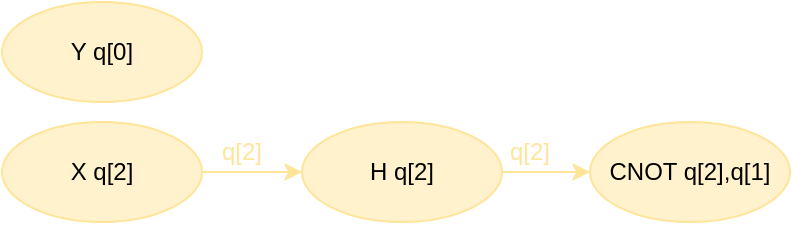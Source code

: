 <mxfile version="21.3.3" type="github">
  <diagram name="第 1 页" id="lV_z2JLoBa8YrTkMGzXM">
    <mxGraphModel dx="954" dy="620" grid="1" gridSize="10" guides="1" tooltips="1" connect="1" arrows="1" fold="1" page="1" pageScale="1" pageWidth="827" pageHeight="1169" math="0" shadow="0">
      <root>
        <mxCell id="0" />
        <mxCell id="1" parent="0" />
        <mxCell id="sAkVM4_gwLUQx74Tj24Q-17" value="Y q[0]" style="ellipse;whiteSpace=wrap;html=1;strokeColor=#FFE599;fillColor=#FFF2CC;" parent="1" vertex="1">
          <mxGeometry x="150" y="470" width="100" height="50" as="geometry" />
        </mxCell>
        <mxCell id="sAkVM4_gwLUQx74Tj24Q-22" style="edgeStyle=orthogonalEdgeStyle;rounded=0;orthogonalLoop=1;jettySize=auto;html=1;exitX=1;exitY=0.5;exitDx=0;exitDy=0;entryX=0;entryY=0.5;entryDx=0;entryDy=0;strokeColor=#FFE599;" parent="1" source="sAkVM4_gwLUQx74Tj24Q-18" target="sAkVM4_gwLUQx74Tj24Q-20" edge="1">
          <mxGeometry relative="1" as="geometry" />
        </mxCell>
        <mxCell id="sAkVM4_gwLUQx74Tj24Q-18" value="H q[2]" style="ellipse;whiteSpace=wrap;html=1;strokeColor=#FFE599;fillColor=#FFF2CC;" parent="1" vertex="1">
          <mxGeometry x="300" y="530" width="100" height="50" as="geometry" />
        </mxCell>
        <mxCell id="sAkVM4_gwLUQx74Tj24Q-21" style="edgeStyle=orthogonalEdgeStyle;rounded=0;orthogonalLoop=1;jettySize=auto;html=1;exitX=1;exitY=0.5;exitDx=0;exitDy=0;entryX=0;entryY=0.5;entryDx=0;entryDy=0;strokeColor=#FFE599;" parent="1" source="sAkVM4_gwLUQx74Tj24Q-19" target="sAkVM4_gwLUQx74Tj24Q-18" edge="1">
          <mxGeometry relative="1" as="geometry" />
        </mxCell>
        <mxCell id="sAkVM4_gwLUQx74Tj24Q-19" value="X q[2]" style="ellipse;whiteSpace=wrap;html=1;strokeColor=#FFE599;fillColor=#FFF2CC;" parent="1" vertex="1">
          <mxGeometry x="150" y="530" width="100" height="50" as="geometry" />
        </mxCell>
        <mxCell id="sAkVM4_gwLUQx74Tj24Q-20" value="CNOT q[2],q[1]" style="ellipse;whiteSpace=wrap;html=1;strokeColor=#FFE599;fillColor=#FFF2CC;" parent="1" vertex="1">
          <mxGeometry x="444" y="530" width="100" height="50" as="geometry" />
        </mxCell>
        <mxCell id="sAkVM4_gwLUQx74Tj24Q-23" value="q[2]" style="text;html=1;strokeColor=none;fillColor=none;align=center;verticalAlign=middle;whiteSpace=wrap;rounded=0;fontColor=#FFE599;" parent="1" vertex="1">
          <mxGeometry x="240" y="530" width="60" height="30" as="geometry" />
        </mxCell>
        <mxCell id="sAkVM4_gwLUQx74Tj24Q-24" value="q[2]" style="text;html=1;strokeColor=none;fillColor=none;align=center;verticalAlign=middle;whiteSpace=wrap;rounded=0;fontColor=#FFE599;" parent="1" vertex="1">
          <mxGeometry x="384" y="530" width="60" height="30" as="geometry" />
        </mxCell>
      </root>
    </mxGraphModel>
  </diagram>
</mxfile>
